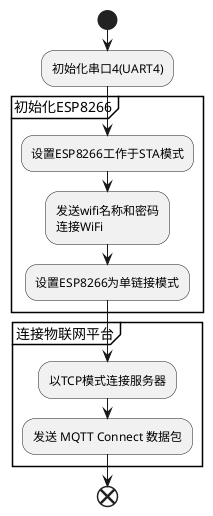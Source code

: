 @startuml
start

:初始化串口4(UART4);
group 初始化ESP8266 

:设置ESP8266工作于STA模式;
:发送wifi名称和密码\n连接WiFi;

:设置ESP8266为单链接模式;
end group
group 连接物联网平台
:以TCP模式连接服务器;
:发送 MQTT Connect 数据包;
end group
end 
@enduml 